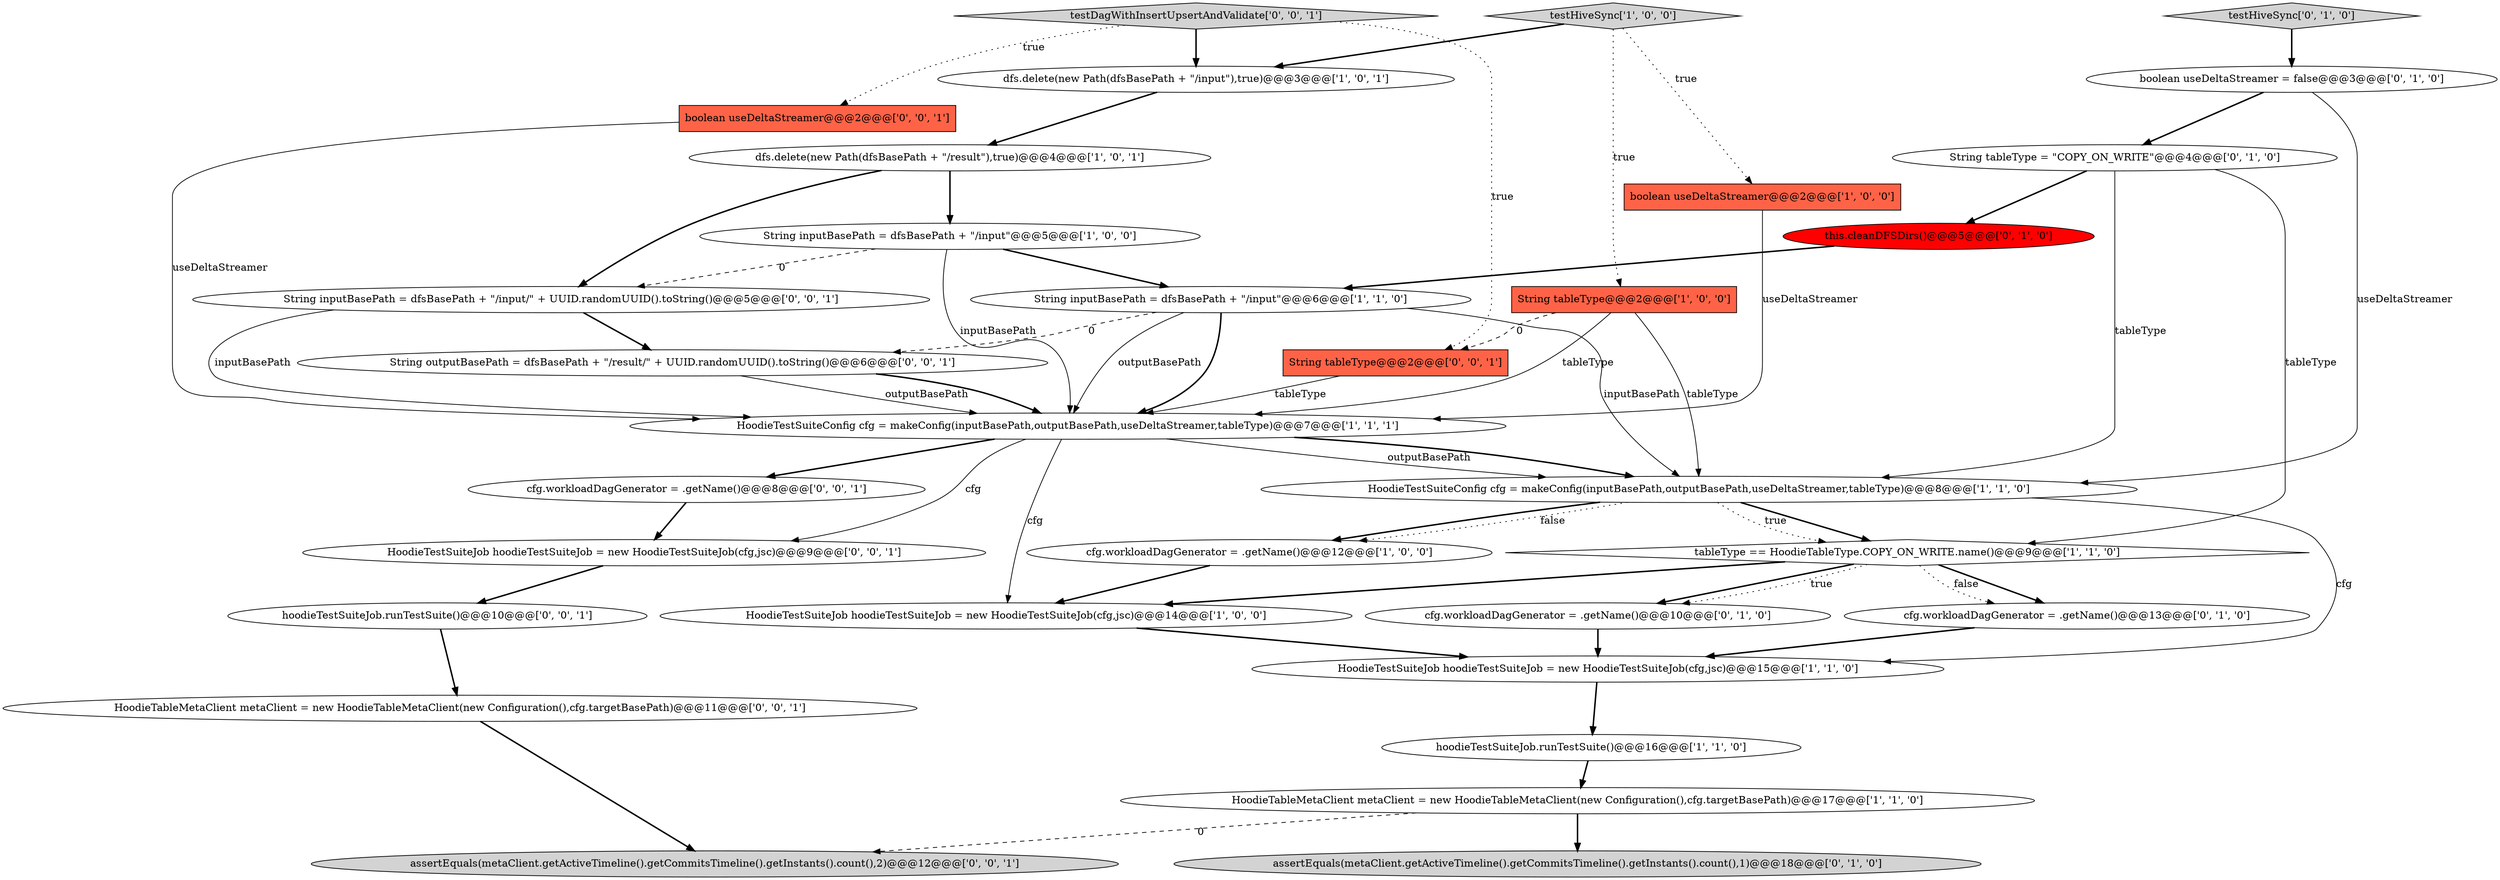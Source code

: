 digraph {
29 [style = filled, label = "testDagWithInsertUpsertAndValidate['0', '0', '1']", fillcolor = lightgray, shape = diamond image = "AAA0AAABBB3BBB"];
30 [style = filled, label = "cfg.workloadDagGenerator = .getName()@@@8@@@['0', '0', '1']", fillcolor = white, shape = ellipse image = "AAA0AAABBB3BBB"];
22 [style = filled, label = "boolean useDeltaStreamer@@@2@@@['0', '0', '1']", fillcolor = tomato, shape = box image = "AAA0AAABBB3BBB"];
24 [style = filled, label = "String tableType@@@2@@@['0', '0', '1']", fillcolor = tomato, shape = box image = "AAA0AAABBB3BBB"];
7 [style = filled, label = "boolean useDeltaStreamer@@@2@@@['1', '0', '0']", fillcolor = tomato, shape = box image = "AAA0AAABBB1BBB"];
8 [style = filled, label = "String inputBasePath = dfsBasePath + \"/input\"@@@5@@@['1', '0', '0']", fillcolor = white, shape = ellipse image = "AAA0AAABBB1BBB"];
13 [style = filled, label = "HoodieTestSuiteConfig cfg = makeConfig(inputBasePath,outputBasePath,useDeltaStreamer,tableType)@@@8@@@['1', '1', '0']", fillcolor = white, shape = ellipse image = "AAA0AAABBB1BBB"];
31 [style = filled, label = "HoodieTableMetaClient metaClient = new HoodieTableMetaClient(new Configuration(),cfg.targetBasePath)@@@11@@@['0', '0', '1']", fillcolor = white, shape = ellipse image = "AAA0AAABBB3BBB"];
14 [style = filled, label = "HoodieTestSuiteJob hoodieTestSuiteJob = new HoodieTestSuiteJob(cfg,jsc)@@@14@@@['1', '0', '0']", fillcolor = white, shape = ellipse image = "AAA0AAABBB1BBB"];
20 [style = filled, label = "cfg.workloadDagGenerator = .getName()@@@13@@@['0', '1', '0']", fillcolor = white, shape = ellipse image = "AAA0AAABBB2BBB"];
9 [style = filled, label = "String tableType@@@2@@@['1', '0', '0']", fillcolor = tomato, shape = box image = "AAA1AAABBB1BBB"];
2 [style = filled, label = "dfs.delete(new Path(dfsBasePath + \"/result\"),true)@@@4@@@['1', '0', '1']", fillcolor = white, shape = ellipse image = "AAA0AAABBB1BBB"];
26 [style = filled, label = "assertEquals(metaClient.getActiveTimeline().getCommitsTimeline().getInstants().count(),2)@@@12@@@['0', '0', '1']", fillcolor = lightgray, shape = ellipse image = "AAA0AAABBB3BBB"];
23 [style = filled, label = "String outputBasePath = dfsBasePath + \"/result/\" + UUID.randomUUID().toString()@@@6@@@['0', '0', '1']", fillcolor = white, shape = ellipse image = "AAA0AAABBB3BBB"];
4 [style = filled, label = "HoodieTestSuiteJob hoodieTestSuiteJob = new HoodieTestSuiteJob(cfg,jsc)@@@15@@@['1', '1', '0']", fillcolor = white, shape = ellipse image = "AAA0AAABBB1BBB"];
19 [style = filled, label = "testHiveSync['0', '1', '0']", fillcolor = lightgray, shape = diamond image = "AAA0AAABBB2BBB"];
21 [style = filled, label = "cfg.workloadDagGenerator = .getName()@@@10@@@['0', '1', '0']", fillcolor = white, shape = ellipse image = "AAA0AAABBB2BBB"];
18 [style = filled, label = "assertEquals(metaClient.getActiveTimeline().getCommitsTimeline().getInstants().count(),1)@@@18@@@['0', '1', '0']", fillcolor = lightgray, shape = ellipse image = "AAA0AAABBB2BBB"];
16 [style = filled, label = "boolean useDeltaStreamer = false@@@3@@@['0', '1', '0']", fillcolor = white, shape = ellipse image = "AAA0AAABBB2BBB"];
15 [style = filled, label = "this.cleanDFSDirs()@@@5@@@['0', '1', '0']", fillcolor = red, shape = ellipse image = "AAA1AAABBB2BBB"];
3 [style = filled, label = "hoodieTestSuiteJob.runTestSuite()@@@16@@@['1', '1', '0']", fillcolor = white, shape = ellipse image = "AAA0AAABBB1BBB"];
5 [style = filled, label = "HoodieTableMetaClient metaClient = new HoodieTableMetaClient(new Configuration(),cfg.targetBasePath)@@@17@@@['1', '1', '0']", fillcolor = white, shape = ellipse image = "AAA0AAABBB1BBB"];
12 [style = filled, label = "cfg.workloadDagGenerator = .getName()@@@12@@@['1', '0', '0']", fillcolor = white, shape = ellipse image = "AAA0AAABBB1BBB"];
17 [style = filled, label = "String tableType = \"COPY_ON_WRITE\"@@@4@@@['0', '1', '0']", fillcolor = white, shape = ellipse image = "AAA0AAABBB2BBB"];
1 [style = filled, label = "dfs.delete(new Path(dfsBasePath + \"/input\"),true)@@@3@@@['1', '0', '1']", fillcolor = white, shape = ellipse image = "AAA0AAABBB1BBB"];
28 [style = filled, label = "HoodieTestSuiteJob hoodieTestSuiteJob = new HoodieTestSuiteJob(cfg,jsc)@@@9@@@['0', '0', '1']", fillcolor = white, shape = ellipse image = "AAA0AAABBB3BBB"];
11 [style = filled, label = "tableType == HoodieTableType.COPY_ON_WRITE.name()@@@9@@@['1', '1', '0']", fillcolor = white, shape = diamond image = "AAA0AAABBB1BBB"];
25 [style = filled, label = "hoodieTestSuiteJob.runTestSuite()@@@10@@@['0', '0', '1']", fillcolor = white, shape = ellipse image = "AAA0AAABBB3BBB"];
0 [style = filled, label = "String inputBasePath = dfsBasePath + \"/input\"@@@6@@@['1', '1', '0']", fillcolor = white, shape = ellipse image = "AAA0AAABBB1BBB"];
10 [style = filled, label = "HoodieTestSuiteConfig cfg = makeConfig(inputBasePath,outputBasePath,useDeltaStreamer,tableType)@@@7@@@['1', '1', '1']", fillcolor = white, shape = ellipse image = "AAA0AAABBB1BBB"];
27 [style = filled, label = "String inputBasePath = dfsBasePath + \"/input/\" + UUID.randomUUID().toString()@@@5@@@['0', '0', '1']", fillcolor = white, shape = ellipse image = "AAA0AAABBB3BBB"];
6 [style = filled, label = "testHiveSync['1', '0', '0']", fillcolor = lightgray, shape = diamond image = "AAA0AAABBB1BBB"];
11->20 [style = bold, label=""];
4->3 [style = bold, label=""];
23->10 [style = solid, label="outputBasePath"];
9->24 [style = dashed, label="0"];
11->14 [style = bold, label=""];
5->26 [style = dashed, label="0"];
7->10 [style = solid, label="useDeltaStreamer"];
22->10 [style = solid, label="useDeltaStreamer"];
0->10 [style = solid, label="outputBasePath"];
10->28 [style = solid, label="cfg"];
0->23 [style = dashed, label="0"];
11->21 [style = bold, label=""];
9->10 [style = solid, label="tableType"];
24->10 [style = solid, label="tableType"];
5->18 [style = bold, label=""];
16->17 [style = bold, label=""];
27->10 [style = solid, label="inputBasePath"];
13->11 [style = bold, label=""];
10->13 [style = solid, label="outputBasePath"];
0->13 [style = solid, label="inputBasePath"];
20->4 [style = bold, label=""];
16->13 [style = solid, label="useDeltaStreamer"];
19->16 [style = bold, label=""];
25->31 [style = bold, label=""];
17->13 [style = solid, label="tableType"];
8->0 [style = bold, label=""];
6->1 [style = bold, label=""];
11->20 [style = dotted, label="false"];
31->26 [style = bold, label=""];
10->14 [style = solid, label="cfg"];
0->10 [style = bold, label=""];
3->5 [style = bold, label=""];
29->22 [style = dotted, label="true"];
13->12 [style = bold, label=""];
30->28 [style = bold, label=""];
13->4 [style = solid, label="cfg"];
10->13 [style = bold, label=""];
6->9 [style = dotted, label="true"];
13->12 [style = dotted, label="false"];
15->0 [style = bold, label=""];
17->11 [style = solid, label="tableType"];
12->14 [style = bold, label=""];
17->15 [style = bold, label=""];
23->10 [style = bold, label=""];
6->7 [style = dotted, label="true"];
2->27 [style = bold, label=""];
28->25 [style = bold, label=""];
13->11 [style = dotted, label="true"];
8->27 [style = dashed, label="0"];
27->23 [style = bold, label=""];
1->2 [style = bold, label=""];
21->4 [style = bold, label=""];
11->21 [style = dotted, label="true"];
29->1 [style = bold, label=""];
9->13 [style = solid, label="tableType"];
29->24 [style = dotted, label="true"];
8->10 [style = solid, label="inputBasePath"];
10->30 [style = bold, label=""];
2->8 [style = bold, label=""];
14->4 [style = bold, label=""];
}
